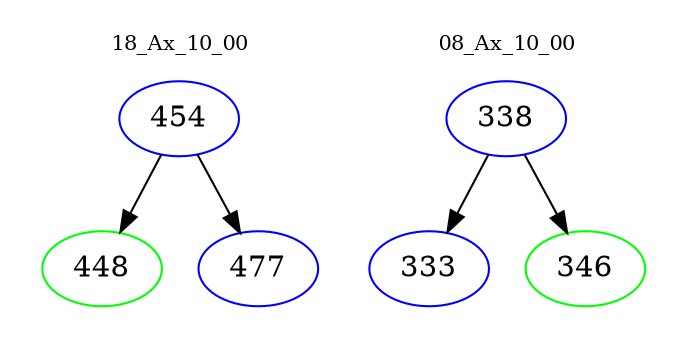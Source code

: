 digraph{
subgraph cluster_0 {
color = white
label = "18_Ax_10_00";
fontsize=10;
T0_454 [label="454", color="blue"]
T0_454 -> T0_448 [color="black"]
T0_448 [label="448", color="green"]
T0_454 -> T0_477 [color="black"]
T0_477 [label="477", color="blue"]
}
subgraph cluster_1 {
color = white
label = "08_Ax_10_00";
fontsize=10;
T1_338 [label="338", color="blue"]
T1_338 -> T1_333 [color="black"]
T1_333 [label="333", color="blue"]
T1_338 -> T1_346 [color="black"]
T1_346 [label="346", color="green"]
}
}
